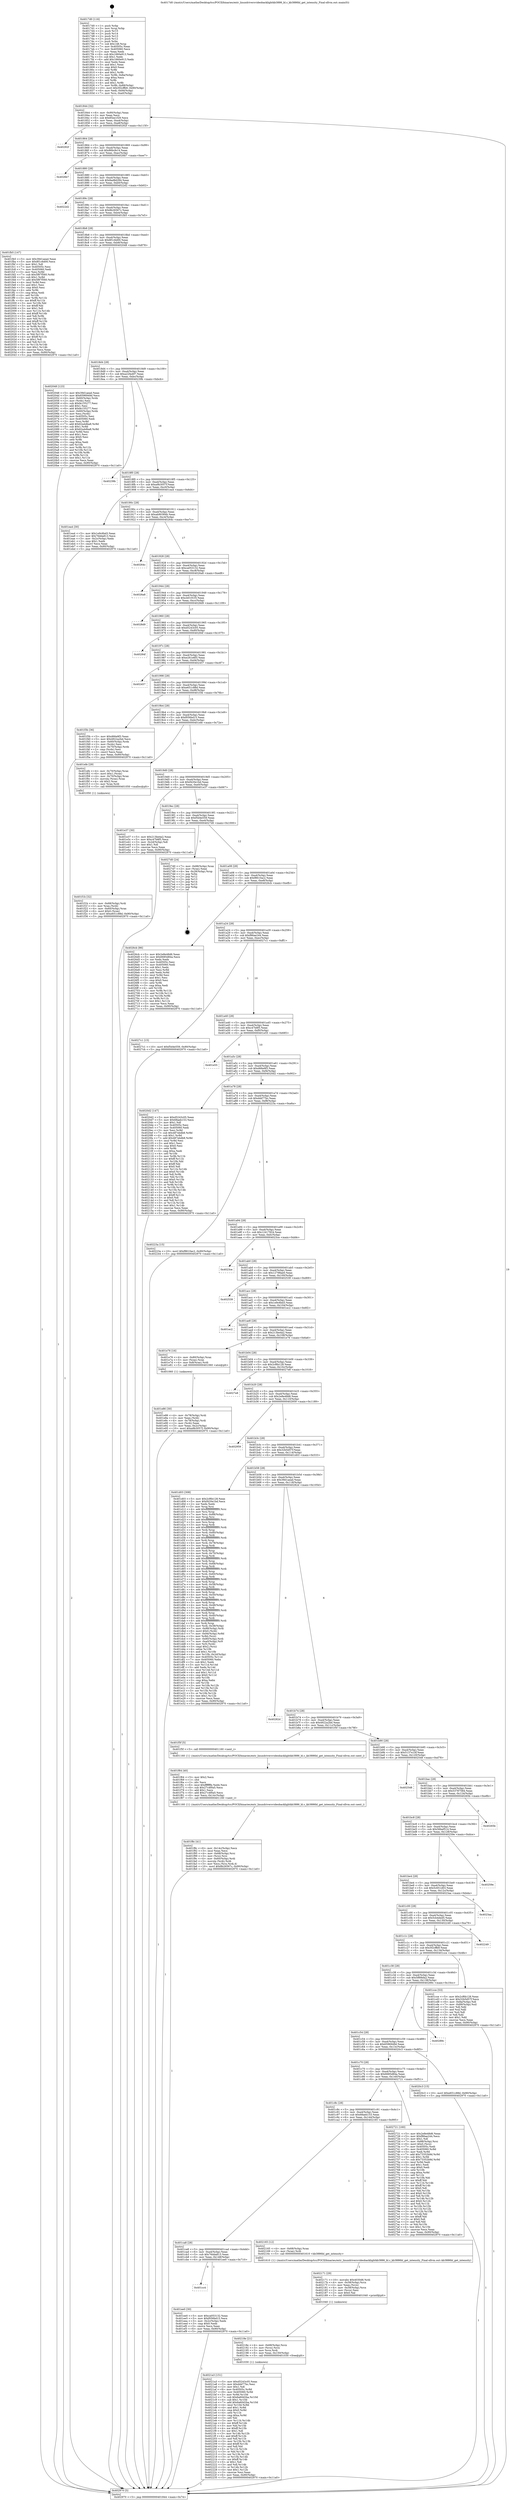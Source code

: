 digraph "0x4017d0" {
  label = "0x4017d0 (/mnt/c/Users/mathe/Desktop/tcc/POCII/binaries/extr_linuxdriversvideobacklightkb3886_bl.c_kb3886bl_get_intensity_Final-ollvm.out::main(0))"
  labelloc = "t"
  node[shape=record]

  Entry [label="",width=0.3,height=0.3,shape=circle,fillcolor=black,style=filled]
  "0x401844" [label="{
     0x401844 [32]\l
     | [instrs]\l
     &nbsp;&nbsp;0x401844 \<+6\>: mov -0x90(%rbp),%eax\l
     &nbsp;&nbsp;0x40184a \<+2\>: mov %eax,%ecx\l
     &nbsp;&nbsp;0x40184c \<+6\>: sub $0x85ee1f29,%ecx\l
     &nbsp;&nbsp;0x401852 \<+6\>: mov %eax,-0xa4(%rbp)\l
     &nbsp;&nbsp;0x401858 \<+6\>: mov %ecx,-0xa8(%rbp)\l
     &nbsp;&nbsp;0x40185e \<+6\>: je 000000000040292f \<main+0x115f\>\l
  }"]
  "0x40292f" [label="{
     0x40292f\l
  }", style=dashed]
  "0x401864" [label="{
     0x401864 [28]\l
     | [instrs]\l
     &nbsp;&nbsp;0x401864 \<+5\>: jmp 0000000000401869 \<main+0x99\>\l
     &nbsp;&nbsp;0x401869 \<+6\>: mov -0xa4(%rbp),%eax\l
     &nbsp;&nbsp;0x40186f \<+5\>: sub $0x86bcfe14,%eax\l
     &nbsp;&nbsp;0x401874 \<+6\>: mov %eax,-0xac(%rbp)\l
     &nbsp;&nbsp;0x40187a \<+6\>: je 00000000004026b7 \<main+0xee7\>\l
  }"]
  Exit [label="",width=0.3,height=0.3,shape=circle,fillcolor=black,style=filled,peripheries=2]
  "0x4026b7" [label="{
     0x4026b7\l
  }", style=dashed]
  "0x401880" [label="{
     0x401880 [28]\l
     | [instrs]\l
     &nbsp;&nbsp;0x401880 \<+5\>: jmp 0000000000401885 \<main+0xb5\>\l
     &nbsp;&nbsp;0x401885 \<+6\>: mov -0xa4(%rbp),%eax\l
     &nbsp;&nbsp;0x40188b \<+5\>: sub $0x8ad8d284,%eax\l
     &nbsp;&nbsp;0x401890 \<+6\>: mov %eax,-0xb0(%rbp)\l
     &nbsp;&nbsp;0x401896 \<+6\>: je 00000000004022d2 \<main+0xb02\>\l
  }"]
  "0x4021a3" [label="{
     0x4021a3 [151]\l
     | [instrs]\l
     &nbsp;&nbsp;0x4021a3 \<+5\>: mov $0xd5243c05,%eax\l
     &nbsp;&nbsp;0x4021a8 \<+5\>: mov $0xddd77bc,%esi\l
     &nbsp;&nbsp;0x4021ad \<+2\>: mov $0x1,%dl\l
     &nbsp;&nbsp;0x4021af \<+8\>: mov 0x40505c,%r8d\l
     &nbsp;&nbsp;0x4021b7 \<+8\>: mov 0x405060,%r9d\l
     &nbsp;&nbsp;0x4021bf \<+3\>: mov %r8d,%r10d\l
     &nbsp;&nbsp;0x4021c2 \<+7\>: sub $0x6a60d2ba,%r10d\l
     &nbsp;&nbsp;0x4021c9 \<+4\>: sub $0x1,%r10d\l
     &nbsp;&nbsp;0x4021cd \<+7\>: add $0x6a60d2ba,%r10d\l
     &nbsp;&nbsp;0x4021d4 \<+4\>: imul %r10d,%r8d\l
     &nbsp;&nbsp;0x4021d8 \<+4\>: and $0x1,%r8d\l
     &nbsp;&nbsp;0x4021dc \<+4\>: cmp $0x0,%r8d\l
     &nbsp;&nbsp;0x4021e0 \<+4\>: sete %r11b\l
     &nbsp;&nbsp;0x4021e4 \<+4\>: cmp $0xa,%r9d\l
     &nbsp;&nbsp;0x4021e8 \<+3\>: setl %bl\l
     &nbsp;&nbsp;0x4021eb \<+3\>: mov %r11b,%r14b\l
     &nbsp;&nbsp;0x4021ee \<+4\>: xor $0xff,%r14b\l
     &nbsp;&nbsp;0x4021f2 \<+3\>: mov %bl,%r15b\l
     &nbsp;&nbsp;0x4021f5 \<+4\>: xor $0xff,%r15b\l
     &nbsp;&nbsp;0x4021f9 \<+3\>: xor $0x1,%dl\l
     &nbsp;&nbsp;0x4021fc \<+3\>: mov %r14b,%r12b\l
     &nbsp;&nbsp;0x4021ff \<+4\>: and $0xff,%r12b\l
     &nbsp;&nbsp;0x402203 \<+3\>: and %dl,%r11b\l
     &nbsp;&nbsp;0x402206 \<+3\>: mov %r15b,%r13b\l
     &nbsp;&nbsp;0x402209 \<+4\>: and $0xff,%r13b\l
     &nbsp;&nbsp;0x40220d \<+2\>: and %dl,%bl\l
     &nbsp;&nbsp;0x40220f \<+3\>: or %r11b,%r12b\l
     &nbsp;&nbsp;0x402212 \<+3\>: or %bl,%r13b\l
     &nbsp;&nbsp;0x402215 \<+3\>: xor %r13b,%r12b\l
     &nbsp;&nbsp;0x402218 \<+3\>: or %r15b,%r14b\l
     &nbsp;&nbsp;0x40221b \<+4\>: xor $0xff,%r14b\l
     &nbsp;&nbsp;0x40221f \<+3\>: or $0x1,%dl\l
     &nbsp;&nbsp;0x402222 \<+3\>: and %dl,%r14b\l
     &nbsp;&nbsp;0x402225 \<+3\>: or %r14b,%r12b\l
     &nbsp;&nbsp;0x402228 \<+4\>: test $0x1,%r12b\l
     &nbsp;&nbsp;0x40222c \<+3\>: cmovne %esi,%eax\l
     &nbsp;&nbsp;0x40222f \<+6\>: mov %eax,-0x90(%rbp)\l
     &nbsp;&nbsp;0x402235 \<+5\>: jmp 0000000000402970 \<main+0x11a0\>\l
  }"]
  "0x4022d2" [label="{
     0x4022d2\l
  }", style=dashed]
  "0x40189c" [label="{
     0x40189c [28]\l
     | [instrs]\l
     &nbsp;&nbsp;0x40189c \<+5\>: jmp 00000000004018a1 \<main+0xd1\>\l
     &nbsp;&nbsp;0x4018a1 \<+6\>: mov -0xa4(%rbp),%eax\l
     &nbsp;&nbsp;0x4018a7 \<+5\>: sub $0x8b26567c,%eax\l
     &nbsp;&nbsp;0x4018ac \<+6\>: mov %eax,-0xb4(%rbp)\l
     &nbsp;&nbsp;0x4018b2 \<+6\>: je 0000000000401fb5 \<main+0x7e5\>\l
  }"]
  "0x40218e" [label="{
     0x40218e [21]\l
     | [instrs]\l
     &nbsp;&nbsp;0x40218e \<+4\>: mov -0x68(%rbp),%rcx\l
     &nbsp;&nbsp;0x402192 \<+3\>: mov (%rcx),%rcx\l
     &nbsp;&nbsp;0x402195 \<+3\>: mov %rcx,%rdi\l
     &nbsp;&nbsp;0x402198 \<+6\>: mov %eax,-0x150(%rbp)\l
     &nbsp;&nbsp;0x40219e \<+5\>: call 0000000000401030 \<free@plt\>\l
     | [calls]\l
     &nbsp;&nbsp;0x401030 \{1\} (unknown)\l
  }"]
  "0x401fb5" [label="{
     0x401fb5 [147]\l
     | [instrs]\l
     &nbsp;&nbsp;0x401fb5 \<+5\>: mov $0x39d1aead,%eax\l
     &nbsp;&nbsp;0x401fba \<+5\>: mov $0x8f1c6d00,%ecx\l
     &nbsp;&nbsp;0x401fbf \<+2\>: mov $0x1,%dl\l
     &nbsp;&nbsp;0x401fc1 \<+7\>: mov 0x40505c,%esi\l
     &nbsp;&nbsp;0x401fc8 \<+7\>: mov 0x405060,%edi\l
     &nbsp;&nbsp;0x401fcf \<+3\>: mov %esi,%r8d\l
     &nbsp;&nbsp;0x401fd2 \<+7\>: sub $0x5f87f560,%r8d\l
     &nbsp;&nbsp;0x401fd9 \<+4\>: sub $0x1,%r8d\l
     &nbsp;&nbsp;0x401fdd \<+7\>: add $0x5f87f560,%r8d\l
     &nbsp;&nbsp;0x401fe4 \<+4\>: imul %r8d,%esi\l
     &nbsp;&nbsp;0x401fe8 \<+3\>: and $0x1,%esi\l
     &nbsp;&nbsp;0x401feb \<+3\>: cmp $0x0,%esi\l
     &nbsp;&nbsp;0x401fee \<+4\>: sete %r9b\l
     &nbsp;&nbsp;0x401ff2 \<+3\>: cmp $0xa,%edi\l
     &nbsp;&nbsp;0x401ff5 \<+4\>: setl %r10b\l
     &nbsp;&nbsp;0x401ff9 \<+3\>: mov %r9b,%r11b\l
     &nbsp;&nbsp;0x401ffc \<+4\>: xor $0xff,%r11b\l
     &nbsp;&nbsp;0x402000 \<+3\>: mov %r10b,%bl\l
     &nbsp;&nbsp;0x402003 \<+3\>: xor $0xff,%bl\l
     &nbsp;&nbsp;0x402006 \<+3\>: xor $0x1,%dl\l
     &nbsp;&nbsp;0x402009 \<+3\>: mov %r11b,%r14b\l
     &nbsp;&nbsp;0x40200c \<+4\>: and $0xff,%r14b\l
     &nbsp;&nbsp;0x402010 \<+3\>: and %dl,%r9b\l
     &nbsp;&nbsp;0x402013 \<+3\>: mov %bl,%r15b\l
     &nbsp;&nbsp;0x402016 \<+4\>: and $0xff,%r15b\l
     &nbsp;&nbsp;0x40201a \<+3\>: and %dl,%r10b\l
     &nbsp;&nbsp;0x40201d \<+3\>: or %r9b,%r14b\l
     &nbsp;&nbsp;0x402020 \<+3\>: or %r10b,%r15b\l
     &nbsp;&nbsp;0x402023 \<+3\>: xor %r15b,%r14b\l
     &nbsp;&nbsp;0x402026 \<+3\>: or %bl,%r11b\l
     &nbsp;&nbsp;0x402029 \<+4\>: xor $0xff,%r11b\l
     &nbsp;&nbsp;0x40202d \<+3\>: or $0x1,%dl\l
     &nbsp;&nbsp;0x402030 \<+3\>: and %dl,%r11b\l
     &nbsp;&nbsp;0x402033 \<+3\>: or %r11b,%r14b\l
     &nbsp;&nbsp;0x402036 \<+4\>: test $0x1,%r14b\l
     &nbsp;&nbsp;0x40203a \<+3\>: cmovne %ecx,%eax\l
     &nbsp;&nbsp;0x40203d \<+6\>: mov %eax,-0x90(%rbp)\l
     &nbsp;&nbsp;0x402043 \<+5\>: jmp 0000000000402970 \<main+0x11a0\>\l
  }"]
  "0x4018b8" [label="{
     0x4018b8 [28]\l
     | [instrs]\l
     &nbsp;&nbsp;0x4018b8 \<+5\>: jmp 00000000004018bd \<main+0xed\>\l
     &nbsp;&nbsp;0x4018bd \<+6\>: mov -0xa4(%rbp),%eax\l
     &nbsp;&nbsp;0x4018c3 \<+5\>: sub $0x8f1c6d00,%eax\l
     &nbsp;&nbsp;0x4018c8 \<+6\>: mov %eax,-0xb8(%rbp)\l
     &nbsp;&nbsp;0x4018ce \<+6\>: je 0000000000402048 \<main+0x878\>\l
  }"]
  "0x402171" [label="{
     0x402171 [29]\l
     | [instrs]\l
     &nbsp;&nbsp;0x402171 \<+10\>: movabs $0x4030d6,%rdi\l
     &nbsp;&nbsp;0x40217b \<+4\>: mov -0x58(%rbp),%rcx\l
     &nbsp;&nbsp;0x40217f \<+2\>: mov %eax,(%rcx)\l
     &nbsp;&nbsp;0x402181 \<+4\>: mov -0x58(%rbp),%rcx\l
     &nbsp;&nbsp;0x402185 \<+2\>: mov (%rcx),%esi\l
     &nbsp;&nbsp;0x402187 \<+2\>: mov $0x0,%al\l
     &nbsp;&nbsp;0x402189 \<+5\>: call 0000000000401040 \<printf@plt\>\l
     | [calls]\l
     &nbsp;&nbsp;0x401040 \{1\} (unknown)\l
  }"]
  "0x402048" [label="{
     0x402048 [123]\l
     | [instrs]\l
     &nbsp;&nbsp;0x402048 \<+5\>: mov $0x39d1aead,%eax\l
     &nbsp;&nbsp;0x40204d \<+5\>: mov $0x6596949d,%ecx\l
     &nbsp;&nbsp;0x402052 \<+4\>: mov -0x60(%rbp),%rdx\l
     &nbsp;&nbsp;0x402056 \<+2\>: mov (%rdx),%esi\l
     &nbsp;&nbsp;0x402058 \<+6\>: sub $0xfe155277,%esi\l
     &nbsp;&nbsp;0x40205e \<+3\>: add $0x1,%esi\l
     &nbsp;&nbsp;0x402061 \<+6\>: add $0xfe155277,%esi\l
     &nbsp;&nbsp;0x402067 \<+4\>: mov -0x60(%rbp),%rdx\l
     &nbsp;&nbsp;0x40206b \<+2\>: mov %esi,(%rdx)\l
     &nbsp;&nbsp;0x40206d \<+7\>: mov 0x40505c,%esi\l
     &nbsp;&nbsp;0x402074 \<+7\>: mov 0x405060,%edi\l
     &nbsp;&nbsp;0x40207b \<+3\>: mov %esi,%r8d\l
     &nbsp;&nbsp;0x40207e \<+7\>: add $0x62a4dba8,%r8d\l
     &nbsp;&nbsp;0x402085 \<+4\>: sub $0x1,%r8d\l
     &nbsp;&nbsp;0x402089 \<+7\>: sub $0x62a4dba8,%r8d\l
     &nbsp;&nbsp;0x402090 \<+4\>: imul %r8d,%esi\l
     &nbsp;&nbsp;0x402094 \<+3\>: and $0x1,%esi\l
     &nbsp;&nbsp;0x402097 \<+3\>: cmp $0x0,%esi\l
     &nbsp;&nbsp;0x40209a \<+4\>: sete %r9b\l
     &nbsp;&nbsp;0x40209e \<+3\>: cmp $0xa,%edi\l
     &nbsp;&nbsp;0x4020a1 \<+4\>: setl %r10b\l
     &nbsp;&nbsp;0x4020a5 \<+3\>: mov %r9b,%r11b\l
     &nbsp;&nbsp;0x4020a8 \<+3\>: and %r10b,%r11b\l
     &nbsp;&nbsp;0x4020ab \<+3\>: xor %r10b,%r9b\l
     &nbsp;&nbsp;0x4020ae \<+3\>: or %r9b,%r11b\l
     &nbsp;&nbsp;0x4020b1 \<+4\>: test $0x1,%r11b\l
     &nbsp;&nbsp;0x4020b5 \<+3\>: cmovne %ecx,%eax\l
     &nbsp;&nbsp;0x4020b8 \<+6\>: mov %eax,-0x90(%rbp)\l
     &nbsp;&nbsp;0x4020be \<+5\>: jmp 0000000000402970 \<main+0x11a0\>\l
  }"]
  "0x4018d4" [label="{
     0x4018d4 [28]\l
     | [instrs]\l
     &nbsp;&nbsp;0x4018d4 \<+5\>: jmp 00000000004018d9 \<main+0x109\>\l
     &nbsp;&nbsp;0x4018d9 \<+6\>: mov -0xa4(%rbp),%eax\l
     &nbsp;&nbsp;0x4018df \<+5\>: sub $0xa22fa497,%eax\l
     &nbsp;&nbsp;0x4018e4 \<+6\>: mov %eax,-0xbc(%rbp)\l
     &nbsp;&nbsp;0x4018ea \<+6\>: je 000000000040239b \<main+0xbcb\>\l
  }"]
  "0x401f8c" [label="{
     0x401f8c [41]\l
     | [instrs]\l
     &nbsp;&nbsp;0x401f8c \<+6\>: mov -0x14c(%rbp),%ecx\l
     &nbsp;&nbsp;0x401f92 \<+3\>: imul %eax,%ecx\l
     &nbsp;&nbsp;0x401f95 \<+4\>: mov -0x68(%rbp),%rsi\l
     &nbsp;&nbsp;0x401f99 \<+3\>: mov (%rsi),%rsi\l
     &nbsp;&nbsp;0x401f9c \<+4\>: mov -0x60(%rbp),%rdi\l
     &nbsp;&nbsp;0x401fa0 \<+3\>: movslq (%rdi),%rdi\l
     &nbsp;&nbsp;0x401fa3 \<+3\>: mov %ecx,(%rsi,%rdi,4)\l
     &nbsp;&nbsp;0x401fa6 \<+10\>: movl $0x8b26567c,-0x90(%rbp)\l
     &nbsp;&nbsp;0x401fb0 \<+5\>: jmp 0000000000402970 \<main+0x11a0\>\l
  }"]
  "0x40239b" [label="{
     0x40239b\l
  }", style=dashed]
  "0x4018f0" [label="{
     0x4018f0 [28]\l
     | [instrs]\l
     &nbsp;&nbsp;0x4018f0 \<+5\>: jmp 00000000004018f5 \<main+0x125\>\l
     &nbsp;&nbsp;0x4018f5 \<+6\>: mov -0xa4(%rbp),%eax\l
     &nbsp;&nbsp;0x4018fb \<+5\>: sub $0xa9b3057f,%eax\l
     &nbsp;&nbsp;0x401900 \<+6\>: mov %eax,-0xc0(%rbp)\l
     &nbsp;&nbsp;0x401906 \<+6\>: je 0000000000401ea4 \<main+0x6d4\>\l
  }"]
  "0x401f64" [label="{
     0x401f64 [40]\l
     | [instrs]\l
     &nbsp;&nbsp;0x401f64 \<+5\>: mov $0x2,%ecx\l
     &nbsp;&nbsp;0x401f69 \<+1\>: cltd\l
     &nbsp;&nbsp;0x401f6a \<+2\>: idiv %ecx\l
     &nbsp;&nbsp;0x401f6c \<+6\>: imul $0xfffffffe,%edx,%ecx\l
     &nbsp;&nbsp;0x401f72 \<+6\>: sub $0x27c4f0a5,%ecx\l
     &nbsp;&nbsp;0x401f78 \<+3\>: add $0x1,%ecx\l
     &nbsp;&nbsp;0x401f7b \<+6\>: add $0x27c4f0a5,%ecx\l
     &nbsp;&nbsp;0x401f81 \<+6\>: mov %ecx,-0x14c(%rbp)\l
     &nbsp;&nbsp;0x401f87 \<+5\>: call 0000000000401160 \<next_i\>\l
     | [calls]\l
     &nbsp;&nbsp;0x401160 \{1\} (/mnt/c/Users/mathe/Desktop/tcc/POCII/binaries/extr_linuxdriversvideobacklightkb3886_bl.c_kb3886bl_get_intensity_Final-ollvm.out::next_i)\l
  }"]
  "0x401ea4" [label="{
     0x401ea4 [30]\l
     | [instrs]\l
     &nbsp;&nbsp;0x401ea4 \<+5\>: mov $0x1e9c6bd3,%eax\l
     &nbsp;&nbsp;0x401ea9 \<+5\>: mov $0x76dda813,%ecx\l
     &nbsp;&nbsp;0x401eae \<+3\>: mov -0x2c(%rbp),%edx\l
     &nbsp;&nbsp;0x401eb1 \<+3\>: cmp $0x1,%edx\l
     &nbsp;&nbsp;0x401eb4 \<+3\>: cmovl %ecx,%eax\l
     &nbsp;&nbsp;0x401eb7 \<+6\>: mov %eax,-0x90(%rbp)\l
     &nbsp;&nbsp;0x401ebd \<+5\>: jmp 0000000000402970 \<main+0x11a0\>\l
  }"]
  "0x40190c" [label="{
     0x40190c [28]\l
     | [instrs]\l
     &nbsp;&nbsp;0x40190c \<+5\>: jmp 0000000000401911 \<main+0x141\>\l
     &nbsp;&nbsp;0x401911 \<+6\>: mov -0xa4(%rbp),%eax\l
     &nbsp;&nbsp;0x401917 \<+5\>: sub $0xab90384b,%eax\l
     &nbsp;&nbsp;0x40191c \<+6\>: mov %eax,-0xc4(%rbp)\l
     &nbsp;&nbsp;0x401922 \<+6\>: je 000000000040264c \<main+0xe7c\>\l
  }"]
  "0x401f1b" [label="{
     0x401f1b [32]\l
     | [instrs]\l
     &nbsp;&nbsp;0x401f1b \<+4\>: mov -0x68(%rbp),%rdi\l
     &nbsp;&nbsp;0x401f1f \<+3\>: mov %rax,(%rdi)\l
     &nbsp;&nbsp;0x401f22 \<+4\>: mov -0x60(%rbp),%rax\l
     &nbsp;&nbsp;0x401f26 \<+6\>: movl $0x0,(%rax)\l
     &nbsp;&nbsp;0x401f2c \<+10\>: movl $0xe651c88d,-0x90(%rbp)\l
     &nbsp;&nbsp;0x401f36 \<+5\>: jmp 0000000000402970 \<main+0x11a0\>\l
  }"]
  "0x40264c" [label="{
     0x40264c\l
  }", style=dashed]
  "0x401928" [label="{
     0x401928 [28]\l
     | [instrs]\l
     &nbsp;&nbsp;0x401928 \<+5\>: jmp 000000000040192d \<main+0x15d\>\l
     &nbsp;&nbsp;0x40192d \<+6\>: mov -0xa4(%rbp),%eax\l
     &nbsp;&nbsp;0x401933 \<+5\>: sub $0xca053132,%eax\l
     &nbsp;&nbsp;0x401938 \<+6\>: mov %eax,-0xc8(%rbp)\l
     &nbsp;&nbsp;0x40193e \<+6\>: je 00000000004026a8 \<main+0xed8\>\l
  }"]
  "0x401cc4" [label="{
     0x401cc4\l
  }", style=dashed]
  "0x4026a8" [label="{
     0x4026a8\l
  }", style=dashed]
  "0x401944" [label="{
     0x401944 [28]\l
     | [instrs]\l
     &nbsp;&nbsp;0x401944 \<+5\>: jmp 0000000000401949 \<main+0x179\>\l
     &nbsp;&nbsp;0x401949 \<+6\>: mov -0xa4(%rbp),%eax\l
     &nbsp;&nbsp;0x40194f \<+5\>: sub $0xcb0191f3,%eax\l
     &nbsp;&nbsp;0x401954 \<+6\>: mov %eax,-0xcc(%rbp)\l
     &nbsp;&nbsp;0x40195a \<+6\>: je 00000000004028d9 \<main+0x1109\>\l
  }"]
  "0x401ee0" [label="{
     0x401ee0 [30]\l
     | [instrs]\l
     &nbsp;&nbsp;0x401ee0 \<+5\>: mov $0xca053132,%eax\l
     &nbsp;&nbsp;0x401ee5 \<+5\>: mov $0xf056bd15,%ecx\l
     &nbsp;&nbsp;0x401eea \<+3\>: mov -0x2c(%rbp),%edx\l
     &nbsp;&nbsp;0x401eed \<+3\>: cmp $0x0,%edx\l
     &nbsp;&nbsp;0x401ef0 \<+3\>: cmove %ecx,%eax\l
     &nbsp;&nbsp;0x401ef3 \<+6\>: mov %eax,-0x90(%rbp)\l
     &nbsp;&nbsp;0x401ef9 \<+5\>: jmp 0000000000402970 \<main+0x11a0\>\l
  }"]
  "0x4028d9" [label="{
     0x4028d9\l
  }", style=dashed]
  "0x401960" [label="{
     0x401960 [28]\l
     | [instrs]\l
     &nbsp;&nbsp;0x401960 \<+5\>: jmp 0000000000401965 \<main+0x195\>\l
     &nbsp;&nbsp;0x401965 \<+6\>: mov -0xa4(%rbp),%eax\l
     &nbsp;&nbsp;0x40196b \<+5\>: sub $0xd5243c05,%eax\l
     &nbsp;&nbsp;0x401970 \<+6\>: mov %eax,-0xd0(%rbp)\l
     &nbsp;&nbsp;0x401976 \<+6\>: je 000000000040284f \<main+0x107f\>\l
  }"]
  "0x401ca8" [label="{
     0x401ca8 [28]\l
     | [instrs]\l
     &nbsp;&nbsp;0x401ca8 \<+5\>: jmp 0000000000401cad \<main+0x4dd\>\l
     &nbsp;&nbsp;0x401cad \<+6\>: mov -0xa4(%rbp),%eax\l
     &nbsp;&nbsp;0x401cb3 \<+5\>: sub $0x76dda813,%eax\l
     &nbsp;&nbsp;0x401cb8 \<+6\>: mov %eax,-0x148(%rbp)\l
     &nbsp;&nbsp;0x401cbe \<+6\>: je 0000000000401ee0 \<main+0x710\>\l
  }"]
  "0x40284f" [label="{
     0x40284f\l
  }", style=dashed]
  "0x40197c" [label="{
     0x40197c [28]\l
     | [instrs]\l
     &nbsp;&nbsp;0x40197c \<+5\>: jmp 0000000000401981 \<main+0x1b1\>\l
     &nbsp;&nbsp;0x401981 \<+6\>: mov -0xa4(%rbp),%eax\l
     &nbsp;&nbsp;0x401987 \<+5\>: sub $0xe261e6f3,%eax\l
     &nbsp;&nbsp;0x40198c \<+6\>: mov %eax,-0xd4(%rbp)\l
     &nbsp;&nbsp;0x401992 \<+6\>: je 0000000000402457 \<main+0xc87\>\l
  }"]
  "0x402165" [label="{
     0x402165 [12]\l
     | [instrs]\l
     &nbsp;&nbsp;0x402165 \<+4\>: mov -0x68(%rbp),%rax\l
     &nbsp;&nbsp;0x402169 \<+3\>: mov (%rax),%rdi\l
     &nbsp;&nbsp;0x40216c \<+5\>: call 0000000000401610 \<kb3886bl_get_intensity\>\l
     | [calls]\l
     &nbsp;&nbsp;0x401610 \{1\} (/mnt/c/Users/mathe/Desktop/tcc/POCII/binaries/extr_linuxdriversvideobacklightkb3886_bl.c_kb3886bl_get_intensity_Final-ollvm.out::kb3886bl_get_intensity)\l
  }"]
  "0x402457" [label="{
     0x402457\l
  }", style=dashed]
  "0x401998" [label="{
     0x401998 [28]\l
     | [instrs]\l
     &nbsp;&nbsp;0x401998 \<+5\>: jmp 000000000040199d \<main+0x1cd\>\l
     &nbsp;&nbsp;0x40199d \<+6\>: mov -0xa4(%rbp),%eax\l
     &nbsp;&nbsp;0x4019a3 \<+5\>: sub $0xe651c88d,%eax\l
     &nbsp;&nbsp;0x4019a8 \<+6\>: mov %eax,-0xd8(%rbp)\l
     &nbsp;&nbsp;0x4019ae \<+6\>: je 0000000000401f3b \<main+0x76b\>\l
  }"]
  "0x401c8c" [label="{
     0x401c8c [28]\l
     | [instrs]\l
     &nbsp;&nbsp;0x401c8c \<+5\>: jmp 0000000000401c91 \<main+0x4c1\>\l
     &nbsp;&nbsp;0x401c91 \<+6\>: mov -0xa4(%rbp),%eax\l
     &nbsp;&nbsp;0x401c97 \<+5\>: sub $0x68aeb153,%eax\l
     &nbsp;&nbsp;0x401c9c \<+6\>: mov %eax,-0x144(%rbp)\l
     &nbsp;&nbsp;0x401ca2 \<+6\>: je 0000000000402165 \<main+0x995\>\l
  }"]
  "0x401f3b" [label="{
     0x401f3b [36]\l
     | [instrs]\l
     &nbsp;&nbsp;0x401f3b \<+5\>: mov $0xd66e9f3,%eax\l
     &nbsp;&nbsp;0x401f40 \<+5\>: mov $0x4922a2bd,%ecx\l
     &nbsp;&nbsp;0x401f45 \<+4\>: mov -0x60(%rbp),%rdx\l
     &nbsp;&nbsp;0x401f49 \<+2\>: mov (%rdx),%esi\l
     &nbsp;&nbsp;0x401f4b \<+4\>: mov -0x70(%rbp),%rdx\l
     &nbsp;&nbsp;0x401f4f \<+2\>: cmp (%rdx),%esi\l
     &nbsp;&nbsp;0x401f51 \<+3\>: cmovl %ecx,%eax\l
     &nbsp;&nbsp;0x401f54 \<+6\>: mov %eax,-0x90(%rbp)\l
     &nbsp;&nbsp;0x401f5a \<+5\>: jmp 0000000000402970 \<main+0x11a0\>\l
  }"]
  "0x4019b4" [label="{
     0x4019b4 [28]\l
     | [instrs]\l
     &nbsp;&nbsp;0x4019b4 \<+5\>: jmp 00000000004019b9 \<main+0x1e9\>\l
     &nbsp;&nbsp;0x4019b9 \<+6\>: mov -0xa4(%rbp),%eax\l
     &nbsp;&nbsp;0x4019bf \<+5\>: sub $0xf056bd15,%eax\l
     &nbsp;&nbsp;0x4019c4 \<+6\>: mov %eax,-0xdc(%rbp)\l
     &nbsp;&nbsp;0x4019ca \<+6\>: je 0000000000401efe \<main+0x72e\>\l
  }"]
  "0x402721" [label="{
     0x402721 [160]\l
     | [instrs]\l
     &nbsp;&nbsp;0x402721 \<+5\>: mov $0x2e8e48d6,%eax\l
     &nbsp;&nbsp;0x402726 \<+5\>: mov $0xf86ae244,%ecx\l
     &nbsp;&nbsp;0x40272b \<+2\>: mov $0x1,%dl\l
     &nbsp;&nbsp;0x40272d \<+7\>: mov -0x88(%rbp),%rsi\l
     &nbsp;&nbsp;0x402734 \<+6\>: movl $0x0,(%rsi)\l
     &nbsp;&nbsp;0x40273a \<+7\>: mov 0x40505c,%edi\l
     &nbsp;&nbsp;0x402741 \<+8\>: mov 0x405060,%r8d\l
     &nbsp;&nbsp;0x402749 \<+3\>: mov %edi,%r9d\l
     &nbsp;&nbsp;0x40274c \<+7\>: add $0x73352b9d,%r9d\l
     &nbsp;&nbsp;0x402753 \<+4\>: sub $0x1,%r9d\l
     &nbsp;&nbsp;0x402757 \<+7\>: sub $0x73352b9d,%r9d\l
     &nbsp;&nbsp;0x40275e \<+4\>: imul %r9d,%edi\l
     &nbsp;&nbsp;0x402762 \<+3\>: and $0x1,%edi\l
     &nbsp;&nbsp;0x402765 \<+3\>: cmp $0x0,%edi\l
     &nbsp;&nbsp;0x402768 \<+4\>: sete %r10b\l
     &nbsp;&nbsp;0x40276c \<+4\>: cmp $0xa,%r8d\l
     &nbsp;&nbsp;0x402770 \<+4\>: setl %r11b\l
     &nbsp;&nbsp;0x402774 \<+3\>: mov %r10b,%bl\l
     &nbsp;&nbsp;0x402777 \<+3\>: xor $0xff,%bl\l
     &nbsp;&nbsp;0x40277a \<+3\>: mov %r11b,%r14b\l
     &nbsp;&nbsp;0x40277d \<+4\>: xor $0xff,%r14b\l
     &nbsp;&nbsp;0x402781 \<+3\>: xor $0x0,%dl\l
     &nbsp;&nbsp;0x402784 \<+3\>: mov %bl,%r15b\l
     &nbsp;&nbsp;0x402787 \<+4\>: and $0x0,%r15b\l
     &nbsp;&nbsp;0x40278b \<+3\>: and %dl,%r10b\l
     &nbsp;&nbsp;0x40278e \<+3\>: mov %r14b,%r12b\l
     &nbsp;&nbsp;0x402791 \<+4\>: and $0x0,%r12b\l
     &nbsp;&nbsp;0x402795 \<+3\>: and %dl,%r11b\l
     &nbsp;&nbsp;0x402798 \<+3\>: or %r10b,%r15b\l
     &nbsp;&nbsp;0x40279b \<+3\>: or %r11b,%r12b\l
     &nbsp;&nbsp;0x40279e \<+3\>: xor %r12b,%r15b\l
     &nbsp;&nbsp;0x4027a1 \<+3\>: or %r14b,%bl\l
     &nbsp;&nbsp;0x4027a4 \<+3\>: xor $0xff,%bl\l
     &nbsp;&nbsp;0x4027a7 \<+3\>: or $0x0,%dl\l
     &nbsp;&nbsp;0x4027aa \<+2\>: and %dl,%bl\l
     &nbsp;&nbsp;0x4027ac \<+3\>: or %bl,%r15b\l
     &nbsp;&nbsp;0x4027af \<+4\>: test $0x1,%r15b\l
     &nbsp;&nbsp;0x4027b3 \<+3\>: cmovne %ecx,%eax\l
     &nbsp;&nbsp;0x4027b6 \<+6\>: mov %eax,-0x90(%rbp)\l
     &nbsp;&nbsp;0x4027bc \<+5\>: jmp 0000000000402970 \<main+0x11a0\>\l
  }"]
  "0x401efe" [label="{
     0x401efe [29]\l
     | [instrs]\l
     &nbsp;&nbsp;0x401efe \<+4\>: mov -0x70(%rbp),%rax\l
     &nbsp;&nbsp;0x401f02 \<+6\>: movl $0x1,(%rax)\l
     &nbsp;&nbsp;0x401f08 \<+4\>: mov -0x70(%rbp),%rax\l
     &nbsp;&nbsp;0x401f0c \<+3\>: movslq (%rax),%rax\l
     &nbsp;&nbsp;0x401f0f \<+4\>: shl $0x2,%rax\l
     &nbsp;&nbsp;0x401f13 \<+3\>: mov %rax,%rdi\l
     &nbsp;&nbsp;0x401f16 \<+5\>: call 0000000000401050 \<malloc@plt\>\l
     | [calls]\l
     &nbsp;&nbsp;0x401050 \{1\} (unknown)\l
  }"]
  "0x4019d0" [label="{
     0x4019d0 [28]\l
     | [instrs]\l
     &nbsp;&nbsp;0x4019d0 \<+5\>: jmp 00000000004019d5 \<main+0x205\>\l
     &nbsp;&nbsp;0x4019d5 \<+6\>: mov -0xa4(%rbp),%eax\l
     &nbsp;&nbsp;0x4019db \<+5\>: sub $0xf420e1bd,%eax\l
     &nbsp;&nbsp;0x4019e0 \<+6\>: mov %eax,-0xe0(%rbp)\l
     &nbsp;&nbsp;0x4019e6 \<+6\>: je 0000000000401e37 \<main+0x667\>\l
  }"]
  "0x401c70" [label="{
     0x401c70 [28]\l
     | [instrs]\l
     &nbsp;&nbsp;0x401c70 \<+5\>: jmp 0000000000401c75 \<main+0x4a5\>\l
     &nbsp;&nbsp;0x401c75 \<+6\>: mov -0xa4(%rbp),%eax\l
     &nbsp;&nbsp;0x401c7b \<+5\>: sub $0x6685d84a,%eax\l
     &nbsp;&nbsp;0x401c80 \<+6\>: mov %eax,-0x140(%rbp)\l
     &nbsp;&nbsp;0x401c86 \<+6\>: je 0000000000402721 \<main+0xf51\>\l
  }"]
  "0x401e37" [label="{
     0x401e37 [30]\l
     | [instrs]\l
     &nbsp;&nbsp;0x401e37 \<+5\>: mov $0x213be4a2,%eax\l
     &nbsp;&nbsp;0x401e3c \<+5\>: mov $0xc47b8f5,%ecx\l
     &nbsp;&nbsp;0x401e41 \<+3\>: mov -0x2d(%rbp),%dl\l
     &nbsp;&nbsp;0x401e44 \<+3\>: test $0x1,%dl\l
     &nbsp;&nbsp;0x401e47 \<+3\>: cmovne %ecx,%eax\l
     &nbsp;&nbsp;0x401e4a \<+6\>: mov %eax,-0x90(%rbp)\l
     &nbsp;&nbsp;0x401e50 \<+5\>: jmp 0000000000402970 \<main+0x11a0\>\l
  }"]
  "0x4019ec" [label="{
     0x4019ec [28]\l
     | [instrs]\l
     &nbsp;&nbsp;0x4019ec \<+5\>: jmp 00000000004019f1 \<main+0x221\>\l
     &nbsp;&nbsp;0x4019f1 \<+6\>: mov -0xa4(%rbp),%eax\l
     &nbsp;&nbsp;0x4019f7 \<+5\>: sub $0xf5d4e559,%eax\l
     &nbsp;&nbsp;0x4019fc \<+6\>: mov %eax,-0xe4(%rbp)\l
     &nbsp;&nbsp;0x401a02 \<+6\>: je 00000000004027d0 \<main+0x1000\>\l
  }"]
  "0x4020c3" [label="{
     0x4020c3 [15]\l
     | [instrs]\l
     &nbsp;&nbsp;0x4020c3 \<+10\>: movl $0xe651c88d,-0x90(%rbp)\l
     &nbsp;&nbsp;0x4020cd \<+5\>: jmp 0000000000402970 \<main+0x11a0\>\l
  }"]
  "0x4027d0" [label="{
     0x4027d0 [24]\l
     | [instrs]\l
     &nbsp;&nbsp;0x4027d0 \<+7\>: mov -0x88(%rbp),%rax\l
     &nbsp;&nbsp;0x4027d7 \<+2\>: mov (%rax),%eax\l
     &nbsp;&nbsp;0x4027d9 \<+4\>: lea -0x28(%rbp),%rsp\l
     &nbsp;&nbsp;0x4027dd \<+1\>: pop %rbx\l
     &nbsp;&nbsp;0x4027de \<+2\>: pop %r12\l
     &nbsp;&nbsp;0x4027e0 \<+2\>: pop %r13\l
     &nbsp;&nbsp;0x4027e2 \<+2\>: pop %r14\l
     &nbsp;&nbsp;0x4027e4 \<+2\>: pop %r15\l
     &nbsp;&nbsp;0x4027e6 \<+1\>: pop %rbp\l
     &nbsp;&nbsp;0x4027e7 \<+1\>: ret\l
  }"]
  "0x401a08" [label="{
     0x401a08 [28]\l
     | [instrs]\l
     &nbsp;&nbsp;0x401a08 \<+5\>: jmp 0000000000401a0d \<main+0x23d\>\l
     &nbsp;&nbsp;0x401a0d \<+6\>: mov -0xa4(%rbp),%eax\l
     &nbsp;&nbsp;0x401a13 \<+5\>: sub $0xf8610ac2,%eax\l
     &nbsp;&nbsp;0x401a18 \<+6\>: mov %eax,-0xe8(%rbp)\l
     &nbsp;&nbsp;0x401a1e \<+6\>: je 00000000004026cb \<main+0xefb\>\l
  }"]
  "0x401c54" [label="{
     0x401c54 [28]\l
     | [instrs]\l
     &nbsp;&nbsp;0x401c54 \<+5\>: jmp 0000000000401c59 \<main+0x489\>\l
     &nbsp;&nbsp;0x401c59 \<+6\>: mov -0xa4(%rbp),%eax\l
     &nbsp;&nbsp;0x401c5f \<+5\>: sub $0x6596949d,%eax\l
     &nbsp;&nbsp;0x401c64 \<+6\>: mov %eax,-0x13c(%rbp)\l
     &nbsp;&nbsp;0x401c6a \<+6\>: je 00000000004020c3 \<main+0x8f3\>\l
  }"]
  "0x4026cb" [label="{
     0x4026cb [86]\l
     | [instrs]\l
     &nbsp;&nbsp;0x4026cb \<+5\>: mov $0x2e8e48d6,%eax\l
     &nbsp;&nbsp;0x4026d0 \<+5\>: mov $0x6685d84a,%ecx\l
     &nbsp;&nbsp;0x4026d5 \<+2\>: xor %edx,%edx\l
     &nbsp;&nbsp;0x4026d7 \<+7\>: mov 0x40505c,%esi\l
     &nbsp;&nbsp;0x4026de \<+7\>: mov 0x405060,%edi\l
     &nbsp;&nbsp;0x4026e5 \<+3\>: sub $0x1,%edx\l
     &nbsp;&nbsp;0x4026e8 \<+3\>: mov %esi,%r8d\l
     &nbsp;&nbsp;0x4026eb \<+3\>: add %edx,%r8d\l
     &nbsp;&nbsp;0x4026ee \<+4\>: imul %r8d,%esi\l
     &nbsp;&nbsp;0x4026f2 \<+3\>: and $0x1,%esi\l
     &nbsp;&nbsp;0x4026f5 \<+3\>: cmp $0x0,%esi\l
     &nbsp;&nbsp;0x4026f8 \<+4\>: sete %r9b\l
     &nbsp;&nbsp;0x4026fc \<+3\>: cmp $0xa,%edi\l
     &nbsp;&nbsp;0x4026ff \<+4\>: setl %r10b\l
     &nbsp;&nbsp;0x402703 \<+3\>: mov %r9b,%r11b\l
     &nbsp;&nbsp;0x402706 \<+3\>: and %r10b,%r11b\l
     &nbsp;&nbsp;0x402709 \<+3\>: xor %r10b,%r9b\l
     &nbsp;&nbsp;0x40270c \<+3\>: or %r9b,%r11b\l
     &nbsp;&nbsp;0x40270f \<+4\>: test $0x1,%r11b\l
     &nbsp;&nbsp;0x402713 \<+3\>: cmovne %ecx,%eax\l
     &nbsp;&nbsp;0x402716 \<+6\>: mov %eax,-0x90(%rbp)\l
     &nbsp;&nbsp;0x40271c \<+5\>: jmp 0000000000402970 \<main+0x11a0\>\l
  }"]
  "0x401a24" [label="{
     0x401a24 [28]\l
     | [instrs]\l
     &nbsp;&nbsp;0x401a24 \<+5\>: jmp 0000000000401a29 \<main+0x259\>\l
     &nbsp;&nbsp;0x401a29 \<+6\>: mov -0xa4(%rbp),%eax\l
     &nbsp;&nbsp;0x401a2f \<+5\>: sub $0xf86ae244,%eax\l
     &nbsp;&nbsp;0x401a34 \<+6\>: mov %eax,-0xec(%rbp)\l
     &nbsp;&nbsp;0x401a3a \<+6\>: je 00000000004027c1 \<main+0xff1\>\l
  }"]
  "0x40289c" [label="{
     0x40289c\l
  }", style=dashed]
  "0x4027c1" [label="{
     0x4027c1 [15]\l
     | [instrs]\l
     &nbsp;&nbsp;0x4027c1 \<+10\>: movl $0xf5d4e559,-0x90(%rbp)\l
     &nbsp;&nbsp;0x4027cb \<+5\>: jmp 0000000000402970 \<main+0x11a0\>\l
  }"]
  "0x401a40" [label="{
     0x401a40 [28]\l
     | [instrs]\l
     &nbsp;&nbsp;0x401a40 \<+5\>: jmp 0000000000401a45 \<main+0x275\>\l
     &nbsp;&nbsp;0x401a45 \<+6\>: mov -0xa4(%rbp),%eax\l
     &nbsp;&nbsp;0x401a4b \<+5\>: sub $0xc47b8f5,%eax\l
     &nbsp;&nbsp;0x401a50 \<+6\>: mov %eax,-0xf0(%rbp)\l
     &nbsp;&nbsp;0x401a56 \<+6\>: je 0000000000401e55 \<main+0x685\>\l
  }"]
  "0x401e86" [label="{
     0x401e86 [30]\l
     | [instrs]\l
     &nbsp;&nbsp;0x401e86 \<+4\>: mov -0x78(%rbp),%rdi\l
     &nbsp;&nbsp;0x401e8a \<+2\>: mov %eax,(%rdi)\l
     &nbsp;&nbsp;0x401e8c \<+4\>: mov -0x78(%rbp),%rdi\l
     &nbsp;&nbsp;0x401e90 \<+2\>: mov (%rdi),%eax\l
     &nbsp;&nbsp;0x401e92 \<+3\>: mov %eax,-0x2c(%rbp)\l
     &nbsp;&nbsp;0x401e95 \<+10\>: movl $0xa9b3057f,-0x90(%rbp)\l
     &nbsp;&nbsp;0x401e9f \<+5\>: jmp 0000000000402970 \<main+0x11a0\>\l
  }"]
  "0x401e55" [label="{
     0x401e55\l
  }", style=dashed]
  "0x401a5c" [label="{
     0x401a5c [28]\l
     | [instrs]\l
     &nbsp;&nbsp;0x401a5c \<+5\>: jmp 0000000000401a61 \<main+0x291\>\l
     &nbsp;&nbsp;0x401a61 \<+6\>: mov -0xa4(%rbp),%eax\l
     &nbsp;&nbsp;0x401a67 \<+5\>: sub $0xd66e9f3,%eax\l
     &nbsp;&nbsp;0x401a6c \<+6\>: mov %eax,-0xf4(%rbp)\l
     &nbsp;&nbsp;0x401a72 \<+6\>: je 00000000004020d2 \<main+0x902\>\l
  }"]
  "0x4017d0" [label="{
     0x4017d0 [116]\l
     | [instrs]\l
     &nbsp;&nbsp;0x4017d0 \<+1\>: push %rbp\l
     &nbsp;&nbsp;0x4017d1 \<+3\>: mov %rsp,%rbp\l
     &nbsp;&nbsp;0x4017d4 \<+2\>: push %r15\l
     &nbsp;&nbsp;0x4017d6 \<+2\>: push %r14\l
     &nbsp;&nbsp;0x4017d8 \<+2\>: push %r13\l
     &nbsp;&nbsp;0x4017da \<+2\>: push %r12\l
     &nbsp;&nbsp;0x4017dc \<+1\>: push %rbx\l
     &nbsp;&nbsp;0x4017dd \<+7\>: sub $0x148,%rsp\l
     &nbsp;&nbsp;0x4017e4 \<+7\>: mov 0x40505c,%eax\l
     &nbsp;&nbsp;0x4017eb \<+7\>: mov 0x405060,%ecx\l
     &nbsp;&nbsp;0x4017f2 \<+2\>: mov %eax,%edx\l
     &nbsp;&nbsp;0x4017f4 \<+6\>: sub $0x1660e913,%edx\l
     &nbsp;&nbsp;0x4017fa \<+3\>: sub $0x1,%edx\l
     &nbsp;&nbsp;0x4017fd \<+6\>: add $0x1660e913,%edx\l
     &nbsp;&nbsp;0x401803 \<+3\>: imul %edx,%eax\l
     &nbsp;&nbsp;0x401806 \<+3\>: and $0x1,%eax\l
     &nbsp;&nbsp;0x401809 \<+3\>: cmp $0x0,%eax\l
     &nbsp;&nbsp;0x40180c \<+4\>: sete %r8b\l
     &nbsp;&nbsp;0x401810 \<+4\>: and $0x1,%r8b\l
     &nbsp;&nbsp;0x401814 \<+7\>: mov %r8b,-0x8a(%rbp)\l
     &nbsp;&nbsp;0x40181b \<+3\>: cmp $0xa,%ecx\l
     &nbsp;&nbsp;0x40181e \<+4\>: setl %r8b\l
     &nbsp;&nbsp;0x401822 \<+4\>: and $0x1,%r8b\l
     &nbsp;&nbsp;0x401826 \<+7\>: mov %r8b,-0x89(%rbp)\l
     &nbsp;&nbsp;0x40182d \<+10\>: movl $0x5f2cffb9,-0x90(%rbp)\l
     &nbsp;&nbsp;0x401837 \<+6\>: mov %edi,-0x94(%rbp)\l
     &nbsp;&nbsp;0x40183d \<+7\>: mov %rsi,-0xa0(%rbp)\l
  }"]
  "0x4020d2" [label="{
     0x4020d2 [147]\l
     | [instrs]\l
     &nbsp;&nbsp;0x4020d2 \<+5\>: mov $0xd5243c05,%eax\l
     &nbsp;&nbsp;0x4020d7 \<+5\>: mov $0x68aeb153,%ecx\l
     &nbsp;&nbsp;0x4020dc \<+2\>: mov $0x1,%dl\l
     &nbsp;&nbsp;0x4020de \<+7\>: mov 0x40505c,%esi\l
     &nbsp;&nbsp;0x4020e5 \<+7\>: mov 0x405060,%edi\l
     &nbsp;&nbsp;0x4020ec \<+3\>: mov %esi,%r8d\l
     &nbsp;&nbsp;0x4020ef \<+7\>: sub $0x487ebdb8,%r8d\l
     &nbsp;&nbsp;0x4020f6 \<+4\>: sub $0x1,%r8d\l
     &nbsp;&nbsp;0x4020fa \<+7\>: add $0x487ebdb8,%r8d\l
     &nbsp;&nbsp;0x402101 \<+4\>: imul %r8d,%esi\l
     &nbsp;&nbsp;0x402105 \<+3\>: and $0x1,%esi\l
     &nbsp;&nbsp;0x402108 \<+3\>: cmp $0x0,%esi\l
     &nbsp;&nbsp;0x40210b \<+4\>: sete %r9b\l
     &nbsp;&nbsp;0x40210f \<+3\>: cmp $0xa,%edi\l
     &nbsp;&nbsp;0x402112 \<+4\>: setl %r10b\l
     &nbsp;&nbsp;0x402116 \<+3\>: mov %r9b,%r11b\l
     &nbsp;&nbsp;0x402119 \<+4\>: xor $0xff,%r11b\l
     &nbsp;&nbsp;0x40211d \<+3\>: mov %r10b,%bl\l
     &nbsp;&nbsp;0x402120 \<+3\>: xor $0xff,%bl\l
     &nbsp;&nbsp;0x402123 \<+3\>: xor $0x0,%dl\l
     &nbsp;&nbsp;0x402126 \<+3\>: mov %r11b,%r14b\l
     &nbsp;&nbsp;0x402129 \<+4\>: and $0x0,%r14b\l
     &nbsp;&nbsp;0x40212d \<+3\>: and %dl,%r9b\l
     &nbsp;&nbsp;0x402130 \<+3\>: mov %bl,%r15b\l
     &nbsp;&nbsp;0x402133 \<+4\>: and $0x0,%r15b\l
     &nbsp;&nbsp;0x402137 \<+3\>: and %dl,%r10b\l
     &nbsp;&nbsp;0x40213a \<+3\>: or %r9b,%r14b\l
     &nbsp;&nbsp;0x40213d \<+3\>: or %r10b,%r15b\l
     &nbsp;&nbsp;0x402140 \<+3\>: xor %r15b,%r14b\l
     &nbsp;&nbsp;0x402143 \<+3\>: or %bl,%r11b\l
     &nbsp;&nbsp;0x402146 \<+4\>: xor $0xff,%r11b\l
     &nbsp;&nbsp;0x40214a \<+3\>: or $0x0,%dl\l
     &nbsp;&nbsp;0x40214d \<+3\>: and %dl,%r11b\l
     &nbsp;&nbsp;0x402150 \<+3\>: or %r11b,%r14b\l
     &nbsp;&nbsp;0x402153 \<+4\>: test $0x1,%r14b\l
     &nbsp;&nbsp;0x402157 \<+3\>: cmovne %ecx,%eax\l
     &nbsp;&nbsp;0x40215a \<+6\>: mov %eax,-0x90(%rbp)\l
     &nbsp;&nbsp;0x402160 \<+5\>: jmp 0000000000402970 \<main+0x11a0\>\l
  }"]
  "0x401a78" [label="{
     0x401a78 [28]\l
     | [instrs]\l
     &nbsp;&nbsp;0x401a78 \<+5\>: jmp 0000000000401a7d \<main+0x2ad\>\l
     &nbsp;&nbsp;0x401a7d \<+6\>: mov -0xa4(%rbp),%eax\l
     &nbsp;&nbsp;0x401a83 \<+5\>: sub $0xddd77bc,%eax\l
     &nbsp;&nbsp;0x401a88 \<+6\>: mov %eax,-0xf8(%rbp)\l
     &nbsp;&nbsp;0x401a8e \<+6\>: je 000000000040223a \<main+0xa6a\>\l
  }"]
  "0x402970" [label="{
     0x402970 [5]\l
     | [instrs]\l
     &nbsp;&nbsp;0x402970 \<+5\>: jmp 0000000000401844 \<main+0x74\>\l
  }"]
  "0x40223a" [label="{
     0x40223a [15]\l
     | [instrs]\l
     &nbsp;&nbsp;0x40223a \<+10\>: movl $0xf8610ac2,-0x90(%rbp)\l
     &nbsp;&nbsp;0x402244 \<+5\>: jmp 0000000000402970 \<main+0x11a0\>\l
  }"]
  "0x401a94" [label="{
     0x401a94 [28]\l
     | [instrs]\l
     &nbsp;&nbsp;0x401a94 \<+5\>: jmp 0000000000401a99 \<main+0x2c9\>\l
     &nbsp;&nbsp;0x401a99 \<+6\>: mov -0xa4(%rbp),%eax\l
     &nbsp;&nbsp;0x401a9f \<+5\>: sub $0x12417924,%eax\l
     &nbsp;&nbsp;0x401aa4 \<+6\>: mov %eax,-0xfc(%rbp)\l
     &nbsp;&nbsp;0x401aaa \<+6\>: je 00000000004023ce \<main+0xbfe\>\l
  }"]
  "0x401c38" [label="{
     0x401c38 [28]\l
     | [instrs]\l
     &nbsp;&nbsp;0x401c38 \<+5\>: jmp 0000000000401c3d \<main+0x46d\>\l
     &nbsp;&nbsp;0x401c3d \<+6\>: mov -0xa4(%rbp),%eax\l
     &nbsp;&nbsp;0x401c43 \<+5\>: sub $0x5f89bfa2,%eax\l
     &nbsp;&nbsp;0x401c48 \<+6\>: mov %eax,-0x138(%rbp)\l
     &nbsp;&nbsp;0x401c4e \<+6\>: je 000000000040289c \<main+0x10cc\>\l
  }"]
  "0x4023ce" [label="{
     0x4023ce\l
  }", style=dashed]
  "0x401ab0" [label="{
     0x401ab0 [28]\l
     | [instrs]\l
     &nbsp;&nbsp;0x401ab0 \<+5\>: jmp 0000000000401ab5 \<main+0x2e5\>\l
     &nbsp;&nbsp;0x401ab5 \<+6\>: mov -0xa4(%rbp),%eax\l
     &nbsp;&nbsp;0x401abb \<+5\>: sub $0x12798ae0,%eax\l
     &nbsp;&nbsp;0x401ac0 \<+6\>: mov %eax,-0x100(%rbp)\l
     &nbsp;&nbsp;0x401ac6 \<+6\>: je 0000000000402539 \<main+0xd69\>\l
  }"]
  "0x401cce" [label="{
     0x401cce [53]\l
     | [instrs]\l
     &nbsp;&nbsp;0x401cce \<+5\>: mov $0x2cf6b128,%eax\l
     &nbsp;&nbsp;0x401cd3 \<+5\>: mov $0x32b5d57f,%ecx\l
     &nbsp;&nbsp;0x401cd8 \<+6\>: mov -0x8a(%rbp),%dl\l
     &nbsp;&nbsp;0x401cde \<+7\>: mov -0x89(%rbp),%sil\l
     &nbsp;&nbsp;0x401ce5 \<+3\>: mov %dl,%dil\l
     &nbsp;&nbsp;0x401ce8 \<+3\>: and %sil,%dil\l
     &nbsp;&nbsp;0x401ceb \<+3\>: xor %sil,%dl\l
     &nbsp;&nbsp;0x401cee \<+3\>: or %dl,%dil\l
     &nbsp;&nbsp;0x401cf1 \<+4\>: test $0x1,%dil\l
     &nbsp;&nbsp;0x401cf5 \<+3\>: cmovne %ecx,%eax\l
     &nbsp;&nbsp;0x401cf8 \<+6\>: mov %eax,-0x90(%rbp)\l
     &nbsp;&nbsp;0x401cfe \<+5\>: jmp 0000000000402970 \<main+0x11a0\>\l
  }"]
  "0x402539" [label="{
     0x402539\l
  }", style=dashed]
  "0x401acc" [label="{
     0x401acc [28]\l
     | [instrs]\l
     &nbsp;&nbsp;0x401acc \<+5\>: jmp 0000000000401ad1 \<main+0x301\>\l
     &nbsp;&nbsp;0x401ad1 \<+6\>: mov -0xa4(%rbp),%eax\l
     &nbsp;&nbsp;0x401ad7 \<+5\>: sub $0x1e9c6bd3,%eax\l
     &nbsp;&nbsp;0x401adc \<+6\>: mov %eax,-0x104(%rbp)\l
     &nbsp;&nbsp;0x401ae2 \<+6\>: je 0000000000401ec2 \<main+0x6f2\>\l
  }"]
  "0x401c1c" [label="{
     0x401c1c [28]\l
     | [instrs]\l
     &nbsp;&nbsp;0x401c1c \<+5\>: jmp 0000000000401c21 \<main+0x451\>\l
     &nbsp;&nbsp;0x401c21 \<+6\>: mov -0xa4(%rbp),%eax\l
     &nbsp;&nbsp;0x401c27 \<+5\>: sub $0x5f2cffb9,%eax\l
     &nbsp;&nbsp;0x401c2c \<+6\>: mov %eax,-0x134(%rbp)\l
     &nbsp;&nbsp;0x401c32 \<+6\>: je 0000000000401cce \<main+0x4fe\>\l
  }"]
  "0x401ec2" [label="{
     0x401ec2\l
  }", style=dashed]
  "0x401ae8" [label="{
     0x401ae8 [28]\l
     | [instrs]\l
     &nbsp;&nbsp;0x401ae8 \<+5\>: jmp 0000000000401aed \<main+0x31d\>\l
     &nbsp;&nbsp;0x401aed \<+6\>: mov -0xa4(%rbp),%eax\l
     &nbsp;&nbsp;0x401af3 \<+5\>: sub $0x213be4a2,%eax\l
     &nbsp;&nbsp;0x401af8 \<+6\>: mov %eax,-0x108(%rbp)\l
     &nbsp;&nbsp;0x401afe \<+6\>: je 0000000000401e76 \<main+0x6a6\>\l
  }"]
  "0x402249" [label="{
     0x402249\l
  }", style=dashed]
  "0x401e76" [label="{
     0x401e76 [16]\l
     | [instrs]\l
     &nbsp;&nbsp;0x401e76 \<+4\>: mov -0x80(%rbp),%rax\l
     &nbsp;&nbsp;0x401e7a \<+3\>: mov (%rax),%rax\l
     &nbsp;&nbsp;0x401e7d \<+4\>: mov 0x8(%rax),%rdi\l
     &nbsp;&nbsp;0x401e81 \<+5\>: call 0000000000401060 \<atoi@plt\>\l
     | [calls]\l
     &nbsp;&nbsp;0x401060 \{1\} (unknown)\l
  }"]
  "0x401b04" [label="{
     0x401b04 [28]\l
     | [instrs]\l
     &nbsp;&nbsp;0x401b04 \<+5\>: jmp 0000000000401b09 \<main+0x339\>\l
     &nbsp;&nbsp;0x401b09 \<+6\>: mov -0xa4(%rbp),%eax\l
     &nbsp;&nbsp;0x401b0f \<+5\>: sub $0x2cf6b128,%eax\l
     &nbsp;&nbsp;0x401b14 \<+6\>: mov %eax,-0x10c(%rbp)\l
     &nbsp;&nbsp;0x401b1a \<+6\>: je 00000000004027e8 \<main+0x1018\>\l
  }"]
  "0x401c00" [label="{
     0x401c00 [28]\l
     | [instrs]\l
     &nbsp;&nbsp;0x401c00 \<+5\>: jmp 0000000000401c05 \<main+0x435\>\l
     &nbsp;&nbsp;0x401c05 \<+6\>: mov -0xa4(%rbp),%eax\l
     &nbsp;&nbsp;0x401c0b \<+5\>: sub $0x5cb4ded5,%eax\l
     &nbsp;&nbsp;0x401c10 \<+6\>: mov %eax,-0x130(%rbp)\l
     &nbsp;&nbsp;0x401c16 \<+6\>: je 0000000000402249 \<main+0xa79\>\l
  }"]
  "0x4027e8" [label="{
     0x4027e8\l
  }", style=dashed]
  "0x401b20" [label="{
     0x401b20 [28]\l
     | [instrs]\l
     &nbsp;&nbsp;0x401b20 \<+5\>: jmp 0000000000401b25 \<main+0x355\>\l
     &nbsp;&nbsp;0x401b25 \<+6\>: mov -0xa4(%rbp),%eax\l
     &nbsp;&nbsp;0x401b2b \<+5\>: sub $0x2e8e48d6,%eax\l
     &nbsp;&nbsp;0x401b30 \<+6\>: mov %eax,-0x110(%rbp)\l
     &nbsp;&nbsp;0x401b36 \<+6\>: je 0000000000402959 \<main+0x1189\>\l
  }"]
  "0x4023aa" [label="{
     0x4023aa\l
  }", style=dashed]
  "0x402959" [label="{
     0x402959\l
  }", style=dashed]
  "0x401b3c" [label="{
     0x401b3c [28]\l
     | [instrs]\l
     &nbsp;&nbsp;0x401b3c \<+5\>: jmp 0000000000401b41 \<main+0x371\>\l
     &nbsp;&nbsp;0x401b41 \<+6\>: mov -0xa4(%rbp),%eax\l
     &nbsp;&nbsp;0x401b47 \<+5\>: sub $0x32b5d57f,%eax\l
     &nbsp;&nbsp;0x401b4c \<+6\>: mov %eax,-0x114(%rbp)\l
     &nbsp;&nbsp;0x401b52 \<+6\>: je 0000000000401d03 \<main+0x533\>\l
  }"]
  "0x401be4" [label="{
     0x401be4 [28]\l
     | [instrs]\l
     &nbsp;&nbsp;0x401be4 \<+5\>: jmp 0000000000401be9 \<main+0x419\>\l
     &nbsp;&nbsp;0x401be9 \<+6\>: mov -0xa4(%rbp),%eax\l
     &nbsp;&nbsp;0x401bef \<+5\>: sub $0x5c651d03,%eax\l
     &nbsp;&nbsp;0x401bf4 \<+6\>: mov %eax,-0x12c(%rbp)\l
     &nbsp;&nbsp;0x401bfa \<+6\>: je 00000000004023aa \<main+0xbda\>\l
  }"]
  "0x401d03" [label="{
     0x401d03 [308]\l
     | [instrs]\l
     &nbsp;&nbsp;0x401d03 \<+5\>: mov $0x2cf6b128,%eax\l
     &nbsp;&nbsp;0x401d08 \<+5\>: mov $0xf420e1bd,%ecx\l
     &nbsp;&nbsp;0x401d0d \<+2\>: xor %edx,%edx\l
     &nbsp;&nbsp;0x401d0f \<+3\>: mov %rsp,%rsi\l
     &nbsp;&nbsp;0x401d12 \<+4\>: add $0xfffffffffffffff0,%rsi\l
     &nbsp;&nbsp;0x401d16 \<+3\>: mov %rsi,%rsp\l
     &nbsp;&nbsp;0x401d19 \<+7\>: mov %rsi,-0x88(%rbp)\l
     &nbsp;&nbsp;0x401d20 \<+3\>: mov %rsp,%rsi\l
     &nbsp;&nbsp;0x401d23 \<+4\>: add $0xfffffffffffffff0,%rsi\l
     &nbsp;&nbsp;0x401d27 \<+3\>: mov %rsi,%rsp\l
     &nbsp;&nbsp;0x401d2a \<+3\>: mov %rsp,%rdi\l
     &nbsp;&nbsp;0x401d2d \<+4\>: add $0xfffffffffffffff0,%rdi\l
     &nbsp;&nbsp;0x401d31 \<+3\>: mov %rdi,%rsp\l
     &nbsp;&nbsp;0x401d34 \<+4\>: mov %rdi,-0x80(%rbp)\l
     &nbsp;&nbsp;0x401d38 \<+3\>: mov %rsp,%rdi\l
     &nbsp;&nbsp;0x401d3b \<+4\>: add $0xfffffffffffffff0,%rdi\l
     &nbsp;&nbsp;0x401d3f \<+3\>: mov %rdi,%rsp\l
     &nbsp;&nbsp;0x401d42 \<+4\>: mov %rdi,-0x78(%rbp)\l
     &nbsp;&nbsp;0x401d46 \<+3\>: mov %rsp,%rdi\l
     &nbsp;&nbsp;0x401d49 \<+4\>: add $0xfffffffffffffff0,%rdi\l
     &nbsp;&nbsp;0x401d4d \<+3\>: mov %rdi,%rsp\l
     &nbsp;&nbsp;0x401d50 \<+4\>: mov %rdi,-0x70(%rbp)\l
     &nbsp;&nbsp;0x401d54 \<+3\>: mov %rsp,%rdi\l
     &nbsp;&nbsp;0x401d57 \<+4\>: add $0xfffffffffffffff0,%rdi\l
     &nbsp;&nbsp;0x401d5b \<+3\>: mov %rdi,%rsp\l
     &nbsp;&nbsp;0x401d5e \<+4\>: mov %rdi,-0x68(%rbp)\l
     &nbsp;&nbsp;0x401d62 \<+3\>: mov %rsp,%rdi\l
     &nbsp;&nbsp;0x401d65 \<+4\>: add $0xfffffffffffffff0,%rdi\l
     &nbsp;&nbsp;0x401d69 \<+3\>: mov %rdi,%rsp\l
     &nbsp;&nbsp;0x401d6c \<+4\>: mov %rdi,-0x60(%rbp)\l
     &nbsp;&nbsp;0x401d70 \<+3\>: mov %rsp,%rdi\l
     &nbsp;&nbsp;0x401d73 \<+4\>: add $0xfffffffffffffff0,%rdi\l
     &nbsp;&nbsp;0x401d77 \<+3\>: mov %rdi,%rsp\l
     &nbsp;&nbsp;0x401d7a \<+4\>: mov %rdi,-0x58(%rbp)\l
     &nbsp;&nbsp;0x401d7e \<+3\>: mov %rsp,%rdi\l
     &nbsp;&nbsp;0x401d81 \<+4\>: add $0xfffffffffffffff0,%rdi\l
     &nbsp;&nbsp;0x401d85 \<+3\>: mov %rdi,%rsp\l
     &nbsp;&nbsp;0x401d88 \<+4\>: mov %rdi,-0x50(%rbp)\l
     &nbsp;&nbsp;0x401d8c \<+3\>: mov %rsp,%rdi\l
     &nbsp;&nbsp;0x401d8f \<+4\>: add $0xfffffffffffffff0,%rdi\l
     &nbsp;&nbsp;0x401d93 \<+3\>: mov %rdi,%rsp\l
     &nbsp;&nbsp;0x401d96 \<+4\>: mov %rdi,-0x48(%rbp)\l
     &nbsp;&nbsp;0x401d9a \<+3\>: mov %rsp,%rdi\l
     &nbsp;&nbsp;0x401d9d \<+4\>: add $0xfffffffffffffff0,%rdi\l
     &nbsp;&nbsp;0x401da1 \<+3\>: mov %rdi,%rsp\l
     &nbsp;&nbsp;0x401da4 \<+4\>: mov %rdi,-0x40(%rbp)\l
     &nbsp;&nbsp;0x401da8 \<+3\>: mov %rsp,%rdi\l
     &nbsp;&nbsp;0x401dab \<+4\>: add $0xfffffffffffffff0,%rdi\l
     &nbsp;&nbsp;0x401daf \<+3\>: mov %rdi,%rsp\l
     &nbsp;&nbsp;0x401db2 \<+4\>: mov %rdi,-0x38(%rbp)\l
     &nbsp;&nbsp;0x401db6 \<+7\>: mov -0x88(%rbp),%rdi\l
     &nbsp;&nbsp;0x401dbd \<+6\>: movl $0x0,(%rdi)\l
     &nbsp;&nbsp;0x401dc3 \<+7\>: mov -0x94(%rbp),%r8d\l
     &nbsp;&nbsp;0x401dca \<+3\>: mov %r8d,(%rsi)\l
     &nbsp;&nbsp;0x401dcd \<+4\>: mov -0x80(%rbp),%rdi\l
     &nbsp;&nbsp;0x401dd1 \<+7\>: mov -0xa0(%rbp),%r9\l
     &nbsp;&nbsp;0x401dd8 \<+3\>: mov %r9,(%rdi)\l
     &nbsp;&nbsp;0x401ddb \<+3\>: cmpl $0x2,(%rsi)\l
     &nbsp;&nbsp;0x401dde \<+4\>: setne %r10b\l
     &nbsp;&nbsp;0x401de2 \<+4\>: and $0x1,%r10b\l
     &nbsp;&nbsp;0x401de6 \<+4\>: mov %r10b,-0x2d(%rbp)\l
     &nbsp;&nbsp;0x401dea \<+8\>: mov 0x40505c,%r11d\l
     &nbsp;&nbsp;0x401df2 \<+7\>: mov 0x405060,%ebx\l
     &nbsp;&nbsp;0x401df9 \<+3\>: sub $0x1,%edx\l
     &nbsp;&nbsp;0x401dfc \<+3\>: mov %r11d,%r14d\l
     &nbsp;&nbsp;0x401dff \<+3\>: add %edx,%r14d\l
     &nbsp;&nbsp;0x401e02 \<+4\>: imul %r14d,%r11d\l
     &nbsp;&nbsp;0x401e06 \<+4\>: and $0x1,%r11d\l
     &nbsp;&nbsp;0x401e0a \<+4\>: cmp $0x0,%r11d\l
     &nbsp;&nbsp;0x401e0e \<+4\>: sete %r10b\l
     &nbsp;&nbsp;0x401e12 \<+3\>: cmp $0xa,%ebx\l
     &nbsp;&nbsp;0x401e15 \<+4\>: setl %r15b\l
     &nbsp;&nbsp;0x401e19 \<+3\>: mov %r10b,%r12b\l
     &nbsp;&nbsp;0x401e1c \<+3\>: and %r15b,%r12b\l
     &nbsp;&nbsp;0x401e1f \<+3\>: xor %r15b,%r10b\l
     &nbsp;&nbsp;0x401e22 \<+3\>: or %r10b,%r12b\l
     &nbsp;&nbsp;0x401e25 \<+4\>: test $0x1,%r12b\l
     &nbsp;&nbsp;0x401e29 \<+3\>: cmovne %ecx,%eax\l
     &nbsp;&nbsp;0x401e2c \<+6\>: mov %eax,-0x90(%rbp)\l
     &nbsp;&nbsp;0x401e32 \<+5\>: jmp 0000000000402970 \<main+0x11a0\>\l
  }"]
  "0x401b58" [label="{
     0x401b58 [28]\l
     | [instrs]\l
     &nbsp;&nbsp;0x401b58 \<+5\>: jmp 0000000000401b5d \<main+0x38d\>\l
     &nbsp;&nbsp;0x401b5d \<+6\>: mov -0xa4(%rbp),%eax\l
     &nbsp;&nbsp;0x401b63 \<+5\>: sub $0x39d1aead,%eax\l
     &nbsp;&nbsp;0x401b68 \<+6\>: mov %eax,-0x118(%rbp)\l
     &nbsp;&nbsp;0x401b6e \<+6\>: je 000000000040282d \<main+0x105d\>\l
  }"]
  "0x40259e" [label="{
     0x40259e\l
  }", style=dashed]
  "0x40282d" [label="{
     0x40282d\l
  }", style=dashed]
  "0x401b74" [label="{
     0x401b74 [28]\l
     | [instrs]\l
     &nbsp;&nbsp;0x401b74 \<+5\>: jmp 0000000000401b79 \<main+0x3a9\>\l
     &nbsp;&nbsp;0x401b79 \<+6\>: mov -0xa4(%rbp),%eax\l
     &nbsp;&nbsp;0x401b7f \<+5\>: sub $0x4922a2bd,%eax\l
     &nbsp;&nbsp;0x401b84 \<+6\>: mov %eax,-0x11c(%rbp)\l
     &nbsp;&nbsp;0x401b8a \<+6\>: je 0000000000401f5f \<main+0x78f\>\l
  }"]
  "0x401bc8" [label="{
     0x401bc8 [28]\l
     | [instrs]\l
     &nbsp;&nbsp;0x401bc8 \<+5\>: jmp 0000000000401bcd \<main+0x3fd\>\l
     &nbsp;&nbsp;0x401bcd \<+6\>: mov -0xa4(%rbp),%eax\l
     &nbsp;&nbsp;0x401bd3 \<+5\>: sub $0x56bef514,%eax\l
     &nbsp;&nbsp;0x401bd8 \<+6\>: mov %eax,-0x128(%rbp)\l
     &nbsp;&nbsp;0x401bde \<+6\>: je 000000000040259e \<main+0xdce\>\l
  }"]
  "0x401f5f" [label="{
     0x401f5f [5]\l
     | [instrs]\l
     &nbsp;&nbsp;0x401f5f \<+5\>: call 0000000000401160 \<next_i\>\l
     | [calls]\l
     &nbsp;&nbsp;0x401160 \{1\} (/mnt/c/Users/mathe/Desktop/tcc/POCII/binaries/extr_linuxdriversvideobacklightkb3886_bl.c_kb3886bl_get_intensity_Final-ollvm.out::next_i)\l
  }"]
  "0x401b90" [label="{
     0x401b90 [28]\l
     | [instrs]\l
     &nbsp;&nbsp;0x401b90 \<+5\>: jmp 0000000000401b95 \<main+0x3c5\>\l
     &nbsp;&nbsp;0x401b95 \<+6\>: mov -0xa4(%rbp),%eax\l
     &nbsp;&nbsp;0x401b9b \<+5\>: sub $0x5137e10f,%eax\l
     &nbsp;&nbsp;0x401ba0 \<+6\>: mov %eax,-0x120(%rbp)\l
     &nbsp;&nbsp;0x401ba6 \<+6\>: je 0000000000402548 \<main+0xd78\>\l
  }"]
  "0x40265b" [label="{
     0x40265b\l
  }", style=dashed]
  "0x402548" [label="{
     0x402548\l
  }", style=dashed]
  "0x401bac" [label="{
     0x401bac [28]\l
     | [instrs]\l
     &nbsp;&nbsp;0x401bac \<+5\>: jmp 0000000000401bb1 \<main+0x3e1\>\l
     &nbsp;&nbsp;0x401bb1 \<+6\>: mov -0xa4(%rbp),%eax\l
     &nbsp;&nbsp;0x401bb7 \<+5\>: sub $0x53787584,%eax\l
     &nbsp;&nbsp;0x401bbc \<+6\>: mov %eax,-0x124(%rbp)\l
     &nbsp;&nbsp;0x401bc2 \<+6\>: je 000000000040265b \<main+0xe8b\>\l
  }"]
  Entry -> "0x4017d0" [label=" 1"]
  "0x401844" -> "0x40292f" [label=" 0"]
  "0x401844" -> "0x401864" [label=" 20"]
  "0x4027d0" -> Exit [label=" 1"]
  "0x401864" -> "0x4026b7" [label=" 0"]
  "0x401864" -> "0x401880" [label=" 20"]
  "0x4027c1" -> "0x402970" [label=" 1"]
  "0x401880" -> "0x4022d2" [label=" 0"]
  "0x401880" -> "0x40189c" [label=" 20"]
  "0x402721" -> "0x402970" [label=" 1"]
  "0x40189c" -> "0x401fb5" [label=" 1"]
  "0x40189c" -> "0x4018b8" [label=" 19"]
  "0x4026cb" -> "0x402970" [label=" 1"]
  "0x4018b8" -> "0x402048" [label=" 1"]
  "0x4018b8" -> "0x4018d4" [label=" 18"]
  "0x40223a" -> "0x402970" [label=" 1"]
  "0x4018d4" -> "0x40239b" [label=" 0"]
  "0x4018d4" -> "0x4018f0" [label=" 18"]
  "0x4021a3" -> "0x402970" [label=" 1"]
  "0x4018f0" -> "0x401ea4" [label=" 1"]
  "0x4018f0" -> "0x40190c" [label=" 17"]
  "0x40218e" -> "0x4021a3" [label=" 1"]
  "0x40190c" -> "0x40264c" [label=" 0"]
  "0x40190c" -> "0x401928" [label=" 17"]
  "0x402171" -> "0x40218e" [label=" 1"]
  "0x401928" -> "0x4026a8" [label=" 0"]
  "0x401928" -> "0x401944" [label=" 17"]
  "0x402165" -> "0x402171" [label=" 1"]
  "0x401944" -> "0x4028d9" [label=" 0"]
  "0x401944" -> "0x401960" [label=" 17"]
  "0x4020d2" -> "0x402970" [label=" 1"]
  "0x401960" -> "0x40284f" [label=" 0"]
  "0x401960" -> "0x40197c" [label=" 17"]
  "0x402048" -> "0x402970" [label=" 1"]
  "0x40197c" -> "0x402457" [label=" 0"]
  "0x40197c" -> "0x401998" [label=" 17"]
  "0x401fb5" -> "0x402970" [label=" 1"]
  "0x401998" -> "0x401f3b" [label=" 2"]
  "0x401998" -> "0x4019b4" [label=" 15"]
  "0x401f64" -> "0x401f8c" [label=" 1"]
  "0x4019b4" -> "0x401efe" [label=" 1"]
  "0x4019b4" -> "0x4019d0" [label=" 14"]
  "0x401f5f" -> "0x401f64" [label=" 1"]
  "0x4019d0" -> "0x401e37" [label=" 1"]
  "0x4019d0" -> "0x4019ec" [label=" 13"]
  "0x401f1b" -> "0x402970" [label=" 1"]
  "0x4019ec" -> "0x4027d0" [label=" 1"]
  "0x4019ec" -> "0x401a08" [label=" 12"]
  "0x401efe" -> "0x401f1b" [label=" 1"]
  "0x401a08" -> "0x4026cb" [label=" 1"]
  "0x401a08" -> "0x401a24" [label=" 11"]
  "0x401ca8" -> "0x401cc4" [label=" 0"]
  "0x401a24" -> "0x4027c1" [label=" 1"]
  "0x401a24" -> "0x401a40" [label=" 10"]
  "0x401ca8" -> "0x401ee0" [label=" 1"]
  "0x401a40" -> "0x401e55" [label=" 0"]
  "0x401a40" -> "0x401a5c" [label=" 10"]
  "0x401c8c" -> "0x401ca8" [label=" 1"]
  "0x401a5c" -> "0x4020d2" [label=" 1"]
  "0x401a5c" -> "0x401a78" [label=" 9"]
  "0x401f8c" -> "0x402970" [label=" 1"]
  "0x401a78" -> "0x40223a" [label=" 1"]
  "0x401a78" -> "0x401a94" [label=" 8"]
  "0x401c70" -> "0x401c8c" [label=" 2"]
  "0x401a94" -> "0x4023ce" [label=" 0"]
  "0x401a94" -> "0x401ab0" [label=" 8"]
  "0x401c70" -> "0x402721" [label=" 1"]
  "0x401ab0" -> "0x402539" [label=" 0"]
  "0x401ab0" -> "0x401acc" [label=" 8"]
  "0x401f3b" -> "0x402970" [label=" 2"]
  "0x401acc" -> "0x401ec2" [label=" 0"]
  "0x401acc" -> "0x401ae8" [label=" 8"]
  "0x401c54" -> "0x4020c3" [label=" 1"]
  "0x401ae8" -> "0x401e76" [label=" 1"]
  "0x401ae8" -> "0x401b04" [label=" 7"]
  "0x401ee0" -> "0x402970" [label=" 1"]
  "0x401b04" -> "0x4027e8" [label=" 0"]
  "0x401b04" -> "0x401b20" [label=" 7"]
  "0x401c38" -> "0x40289c" [label=" 0"]
  "0x401b20" -> "0x402959" [label=" 0"]
  "0x401b20" -> "0x401b3c" [label=" 7"]
  "0x4020c3" -> "0x402970" [label=" 1"]
  "0x401b3c" -> "0x401d03" [label=" 1"]
  "0x401b3c" -> "0x401b58" [label=" 6"]
  "0x401e86" -> "0x402970" [label=" 1"]
  "0x401b58" -> "0x40282d" [label=" 0"]
  "0x401b58" -> "0x401b74" [label=" 6"]
  "0x401e76" -> "0x401e86" [label=" 1"]
  "0x401b74" -> "0x401f5f" [label=" 1"]
  "0x401b74" -> "0x401b90" [label=" 5"]
  "0x401d03" -> "0x402970" [label=" 1"]
  "0x401b90" -> "0x402548" [label=" 0"]
  "0x401b90" -> "0x401bac" [label=" 5"]
  "0x401c8c" -> "0x402165" [label=" 1"]
  "0x401bac" -> "0x40265b" [label=" 0"]
  "0x401bac" -> "0x401bc8" [label=" 5"]
  "0x401e37" -> "0x402970" [label=" 1"]
  "0x401bc8" -> "0x40259e" [label=" 0"]
  "0x401bc8" -> "0x401be4" [label=" 5"]
  "0x401ea4" -> "0x402970" [label=" 1"]
  "0x401be4" -> "0x4023aa" [label=" 0"]
  "0x401be4" -> "0x401c00" [label=" 5"]
  "0x401c38" -> "0x401c54" [label=" 4"]
  "0x401c00" -> "0x402249" [label=" 0"]
  "0x401c00" -> "0x401c1c" [label=" 5"]
  "0x401c54" -> "0x401c70" [label=" 3"]
  "0x401c1c" -> "0x401cce" [label=" 1"]
  "0x401c1c" -> "0x401c38" [label=" 4"]
  "0x401cce" -> "0x402970" [label=" 1"]
  "0x4017d0" -> "0x401844" [label=" 1"]
  "0x402970" -> "0x401844" [label=" 19"]
}
